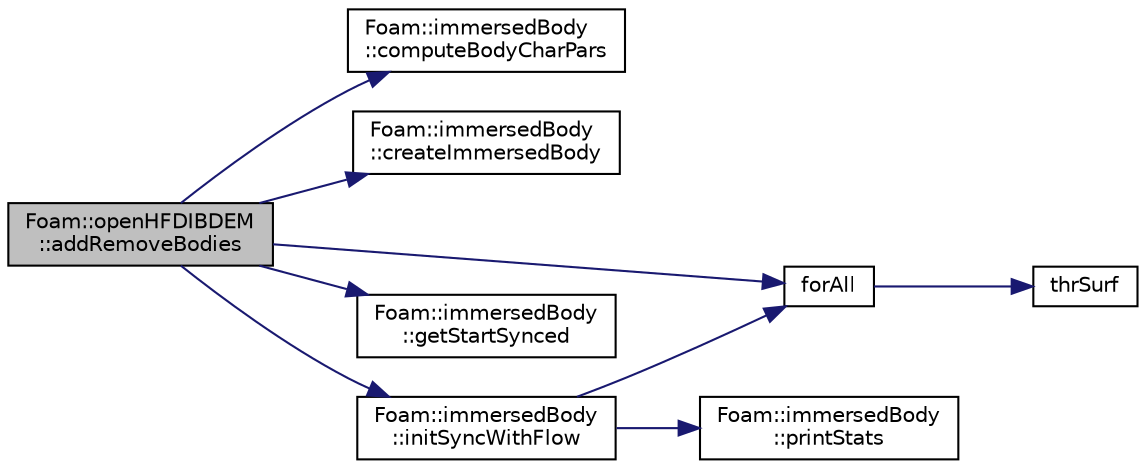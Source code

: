 digraph "Foam::openHFDIBDEM::addRemoveBodies"
{
 // LATEX_PDF_SIZE
  edge [fontname="Helvetica",fontsize="10",labelfontname="Helvetica",labelfontsize="10"];
  node [fontname="Helvetica",fontsize="10",shape=record];
  rankdir="LR";
  Node1 [label="Foam::openHFDIBDEM\l::addRemoveBodies",height=0.2,width=0.4,color="black", fillcolor="grey75", style="filled", fontcolor="black",tooltip=" "];
  Node1 -> Node2 [color="midnightblue",fontsize="10",style="solid",fontname="Helvetica"];
  Node2 [label="Foam::immersedBody\l::computeBodyCharPars",height=0.2,width=0.4,color="black", fillcolor="white", style="filled",URL="$classFoam_1_1immersedBody.html#aa7cdc57bfc273af0fda0d26a094c28ad",tooltip=" "];
  Node1 -> Node3 [color="midnightblue",fontsize="10",style="solid",fontname="Helvetica"];
  Node3 [label="Foam::immersedBody\l::createImmersedBody",height=0.2,width=0.4,color="black", fillcolor="white", style="filled",URL="$classFoam_1_1immersedBody.html#af40d3928b7e25e82fea34acd42690aaa",tooltip=" "];
  Node1 -> Node4 [color="midnightblue",fontsize="10",style="solid",fontname="Helvetica"];
  Node4 [label="forAll",height=0.2,width=0.4,color="black", fillcolor="white", style="filled",URL="$addModels_2initializeAddModels_8H.html#adcd69a620b2d93c893cbf0e92bb7c5d7",tooltip=" "];
  Node4 -> Node5 [color="midnightblue",fontsize="10",style="solid",fontname="Helvetica"];
  Node5 [label="thrSurf",height=0.2,width=0.4,color="black", fillcolor="white", style="filled",URL="$addModels_2initializeAddModels_8H.html#a12947c9cf4cff46d3d0a324e3e718f45",tooltip=" "];
  Node1 -> Node6 [color="midnightblue",fontsize="10",style="solid",fontname="Helvetica"];
  Node6 [label="Foam::immersedBody\l::getStartSynced",height=0.2,width=0.4,color="black", fillcolor="white", style="filled",URL="$classFoam_1_1immersedBody.html#abde698a5907ac8990f6b4d96f410544f",tooltip=" "];
  Node1 -> Node7 [color="midnightblue",fontsize="10",style="solid",fontname="Helvetica"];
  Node7 [label="Foam::immersedBody\l::initSyncWithFlow",height=0.2,width=0.4,color="black", fillcolor="white", style="filled",URL="$classFoam_1_1immersedBody.html#afc301c98ed8c04c0a26ae633d23cba67",tooltip=" "];
  Node7 -> Node4 [color="midnightblue",fontsize="10",style="solid",fontname="Helvetica"];
  Node7 -> Node8 [color="midnightblue",fontsize="10",style="solid",fontname="Helvetica"];
  Node8 [label="Foam::immersedBody\l::printStats",height=0.2,width=0.4,color="black", fillcolor="white", style="filled",URL="$classFoam_1_1immersedBody.html#a3512f6fae90bdb460059069f9749fd62",tooltip=" "];
}
